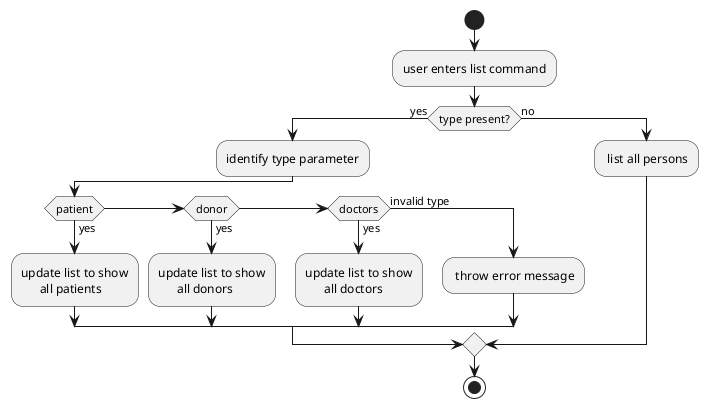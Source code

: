 @startuml

start
:user enters list command;
if (type present?) then (yes)
    :identify type parameter;
    if (patient) then (yes)
        :update list to show
              all patients;
    elseif (donor) then (yes)
        :update list to show
              all donors;
    elseif (doctors) then (yes)
        :update list to show
              all doctors;
    else (invalid type)
        : throw error message;
    endif
else (no)
    : list all persons;
endif
stop
@enduml
